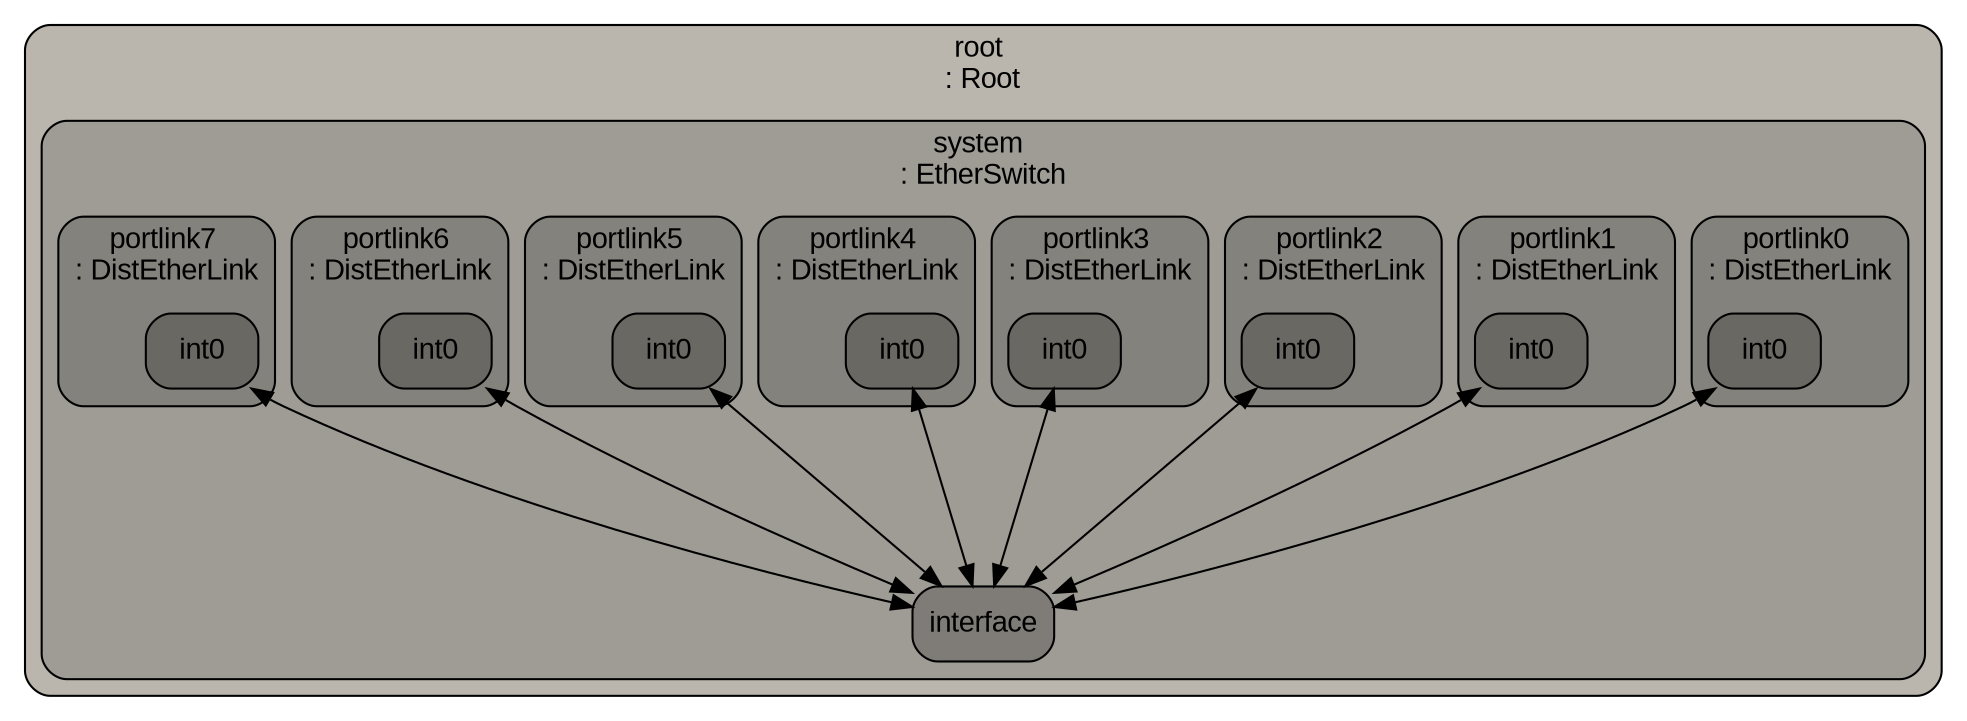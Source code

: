 digraph G {
ranksep="1.3";
subgraph cluster_root {
color="#000000";
fillcolor="#bab6ae";
fontcolor="#000000";
fontname=Arial;
fontsize=14;
label="root \n: Root";
shape=Mrecord;
style="rounded, filled";
tooltip="eventq_index&#61;0&#10;\full_system&#61;true&#10;\sim_quantum&#61;0&#10;\time_sync_enable&#61;false&#10;\time_sync_period&#61;100000000000&#10;\time_sync_spin_threshold&#61;100000000";
subgraph cluster_system {
color="#000000";
fillcolor="#9f9c95";
fontcolor="#000000";
fontname=Arial;
fontsize=14;
label="system \n: EtherSwitch";
shape=Mrecord;
style="rounded, filled";
tooltip="delay&#61;0&#10;\delay_var&#61;0&#10;\dump&#61;Null&#10;\eventq_index&#61;0&#10;\fabric_speed&#61;800.000000&#10;\output_buffer_size&#61;1048576&#10;\time_to_live&#61;10000000000";
system_interface [color="#000000", fillcolor="#7f7c77", fontcolor="#000000", fontname=Arial, fontsize=14, label=interface, shape=Mrecord, style="rounded, filled"];
subgraph cluster_system_portlink0 {
color="#000000";
fillcolor="#84827c";
fontcolor="#000000";
fontname=Arial;
fontsize=14;
label="portlink0 \n: DistEtherLink";
shape=Mrecord;
style="rounded, filled";
tooltip="delay&#61;500000&#10;\delay_var&#61;0&#10;\dist_rank&#61;0&#10;\dist_size&#61;8&#10;\dist_sync_on_pseudo_op&#61;false&#10;\dump&#61;Null&#10;\eventq_index&#61;0&#10;\is_switch&#61;true&#10;\num_nodes&#61;8&#10;\server_name&#61;127.0.0.1&#10;\server_port&#61;2200&#10;\speed&#61;800.000000&#10;\sync_repeat&#61;500000&#10;\sync_start&#61;0";
system_portlink0_int0 [color="#000000", fillcolor="#6a6863", fontcolor="#000000", fontname=Arial, fontsize=14, label=int0, shape=Mrecord, style="rounded, filled"];
}

subgraph cluster_system_portlink1 {
color="#000000";
fillcolor="#84827c";
fontcolor="#000000";
fontname=Arial;
fontsize=14;
label="portlink1 \n: DistEtherLink";
shape=Mrecord;
style="rounded, filled";
tooltip="delay&#61;500000&#10;\delay_var&#61;0&#10;\dist_rank&#61;0&#10;\dist_size&#61;8&#10;\dist_sync_on_pseudo_op&#61;false&#10;\dump&#61;Null&#10;\eventq_index&#61;0&#10;\is_switch&#61;true&#10;\num_nodes&#61;8&#10;\server_name&#61;127.0.0.1&#10;\server_port&#61;2200&#10;\speed&#61;800.000000&#10;\sync_repeat&#61;500000&#10;\sync_start&#61;0";
system_portlink1_int0 [color="#000000", fillcolor="#6a6863", fontcolor="#000000", fontname=Arial, fontsize=14, label=int0, shape=Mrecord, style="rounded, filled"];
}

subgraph cluster_system_portlink2 {
color="#000000";
fillcolor="#84827c";
fontcolor="#000000";
fontname=Arial;
fontsize=14;
label="portlink2 \n: DistEtherLink";
shape=Mrecord;
style="rounded, filled";
tooltip="delay&#61;500000&#10;\delay_var&#61;0&#10;\dist_rank&#61;0&#10;\dist_size&#61;8&#10;\dist_sync_on_pseudo_op&#61;false&#10;\dump&#61;Null&#10;\eventq_index&#61;0&#10;\is_switch&#61;true&#10;\num_nodes&#61;8&#10;\server_name&#61;127.0.0.1&#10;\server_port&#61;2200&#10;\speed&#61;800.000000&#10;\sync_repeat&#61;500000&#10;\sync_start&#61;0";
system_portlink2_int0 [color="#000000", fillcolor="#6a6863", fontcolor="#000000", fontname=Arial, fontsize=14, label=int0, shape=Mrecord, style="rounded, filled"];
}

subgraph cluster_system_portlink3 {
color="#000000";
fillcolor="#84827c";
fontcolor="#000000";
fontname=Arial;
fontsize=14;
label="portlink3 \n: DistEtherLink";
shape=Mrecord;
style="rounded, filled";
tooltip="delay&#61;500000&#10;\delay_var&#61;0&#10;\dist_rank&#61;0&#10;\dist_size&#61;8&#10;\dist_sync_on_pseudo_op&#61;false&#10;\dump&#61;Null&#10;\eventq_index&#61;0&#10;\is_switch&#61;true&#10;\num_nodes&#61;8&#10;\server_name&#61;127.0.0.1&#10;\server_port&#61;2200&#10;\speed&#61;800.000000&#10;\sync_repeat&#61;500000&#10;\sync_start&#61;0";
system_portlink3_int0 [color="#000000", fillcolor="#6a6863", fontcolor="#000000", fontname=Arial, fontsize=14, label=int0, shape=Mrecord, style="rounded, filled"];
}

subgraph cluster_system_portlink4 {
color="#000000";
fillcolor="#84827c";
fontcolor="#000000";
fontname=Arial;
fontsize=14;
label="portlink4 \n: DistEtherLink";
shape=Mrecord;
style="rounded, filled";
tooltip="delay&#61;500000&#10;\delay_var&#61;0&#10;\dist_rank&#61;0&#10;\dist_size&#61;8&#10;\dist_sync_on_pseudo_op&#61;false&#10;\dump&#61;Null&#10;\eventq_index&#61;0&#10;\is_switch&#61;true&#10;\num_nodes&#61;8&#10;\server_name&#61;127.0.0.1&#10;\server_port&#61;2200&#10;\speed&#61;800.000000&#10;\sync_repeat&#61;500000&#10;\sync_start&#61;0";
system_portlink4_int0 [color="#000000", fillcolor="#6a6863", fontcolor="#000000", fontname=Arial, fontsize=14, label=int0, shape=Mrecord, style="rounded, filled"];
}

subgraph cluster_system_portlink5 {
color="#000000";
fillcolor="#84827c";
fontcolor="#000000";
fontname=Arial;
fontsize=14;
label="portlink5 \n: DistEtherLink";
shape=Mrecord;
style="rounded, filled";
tooltip="delay&#61;500000&#10;\delay_var&#61;0&#10;\dist_rank&#61;0&#10;\dist_size&#61;8&#10;\dist_sync_on_pseudo_op&#61;false&#10;\dump&#61;Null&#10;\eventq_index&#61;0&#10;\is_switch&#61;true&#10;\num_nodes&#61;8&#10;\server_name&#61;127.0.0.1&#10;\server_port&#61;2200&#10;\speed&#61;800.000000&#10;\sync_repeat&#61;500000&#10;\sync_start&#61;0";
system_portlink5_int0 [color="#000000", fillcolor="#6a6863", fontcolor="#000000", fontname=Arial, fontsize=14, label=int0, shape=Mrecord, style="rounded, filled"];
}

subgraph cluster_system_portlink6 {
color="#000000";
fillcolor="#84827c";
fontcolor="#000000";
fontname=Arial;
fontsize=14;
label="portlink6 \n: DistEtherLink";
shape=Mrecord;
style="rounded, filled";
tooltip="delay&#61;500000&#10;\delay_var&#61;0&#10;\dist_rank&#61;0&#10;\dist_size&#61;8&#10;\dist_sync_on_pseudo_op&#61;false&#10;\dump&#61;Null&#10;\eventq_index&#61;0&#10;\is_switch&#61;true&#10;\num_nodes&#61;8&#10;\server_name&#61;127.0.0.1&#10;\server_port&#61;2200&#10;\speed&#61;800.000000&#10;\sync_repeat&#61;500000&#10;\sync_start&#61;0";
system_portlink6_int0 [color="#000000", fillcolor="#6a6863", fontcolor="#000000", fontname=Arial, fontsize=14, label=int0, shape=Mrecord, style="rounded, filled"];
}

subgraph cluster_system_portlink7 {
color="#000000";
fillcolor="#84827c";
fontcolor="#000000";
fontname=Arial;
fontsize=14;
label="portlink7 \n: DistEtherLink";
shape=Mrecord;
style="rounded, filled";
tooltip="delay&#61;500000&#10;\delay_var&#61;0&#10;\dist_rank&#61;0&#10;\dist_size&#61;8&#10;\dist_sync_on_pseudo_op&#61;false&#10;\dump&#61;Null&#10;\eventq_index&#61;0&#10;\is_switch&#61;true&#10;\num_nodes&#61;8&#10;\server_name&#61;127.0.0.1&#10;\server_port&#61;2200&#10;\speed&#61;800.000000&#10;\sync_repeat&#61;500000&#10;\sync_start&#61;0";
system_portlink7_int0 [color="#000000", fillcolor="#6a6863", fontcolor="#000000", fontname=Arial, fontsize=14, label=int0, shape=Mrecord, style="rounded, filled"];
}

}

}

system_portlink0_int0 -> system_interface  [dir=both];
system_portlink1_int0 -> system_interface  [dir=both];
system_portlink2_int0 -> system_interface  [dir=both];
system_portlink3_int0 -> system_interface  [dir=both];
system_portlink4_int0 -> system_interface  [dir=both];
system_portlink5_int0 -> system_interface  [dir=both];
system_portlink6_int0 -> system_interface  [dir=both];
system_portlink7_int0 -> system_interface  [dir=both];
}
